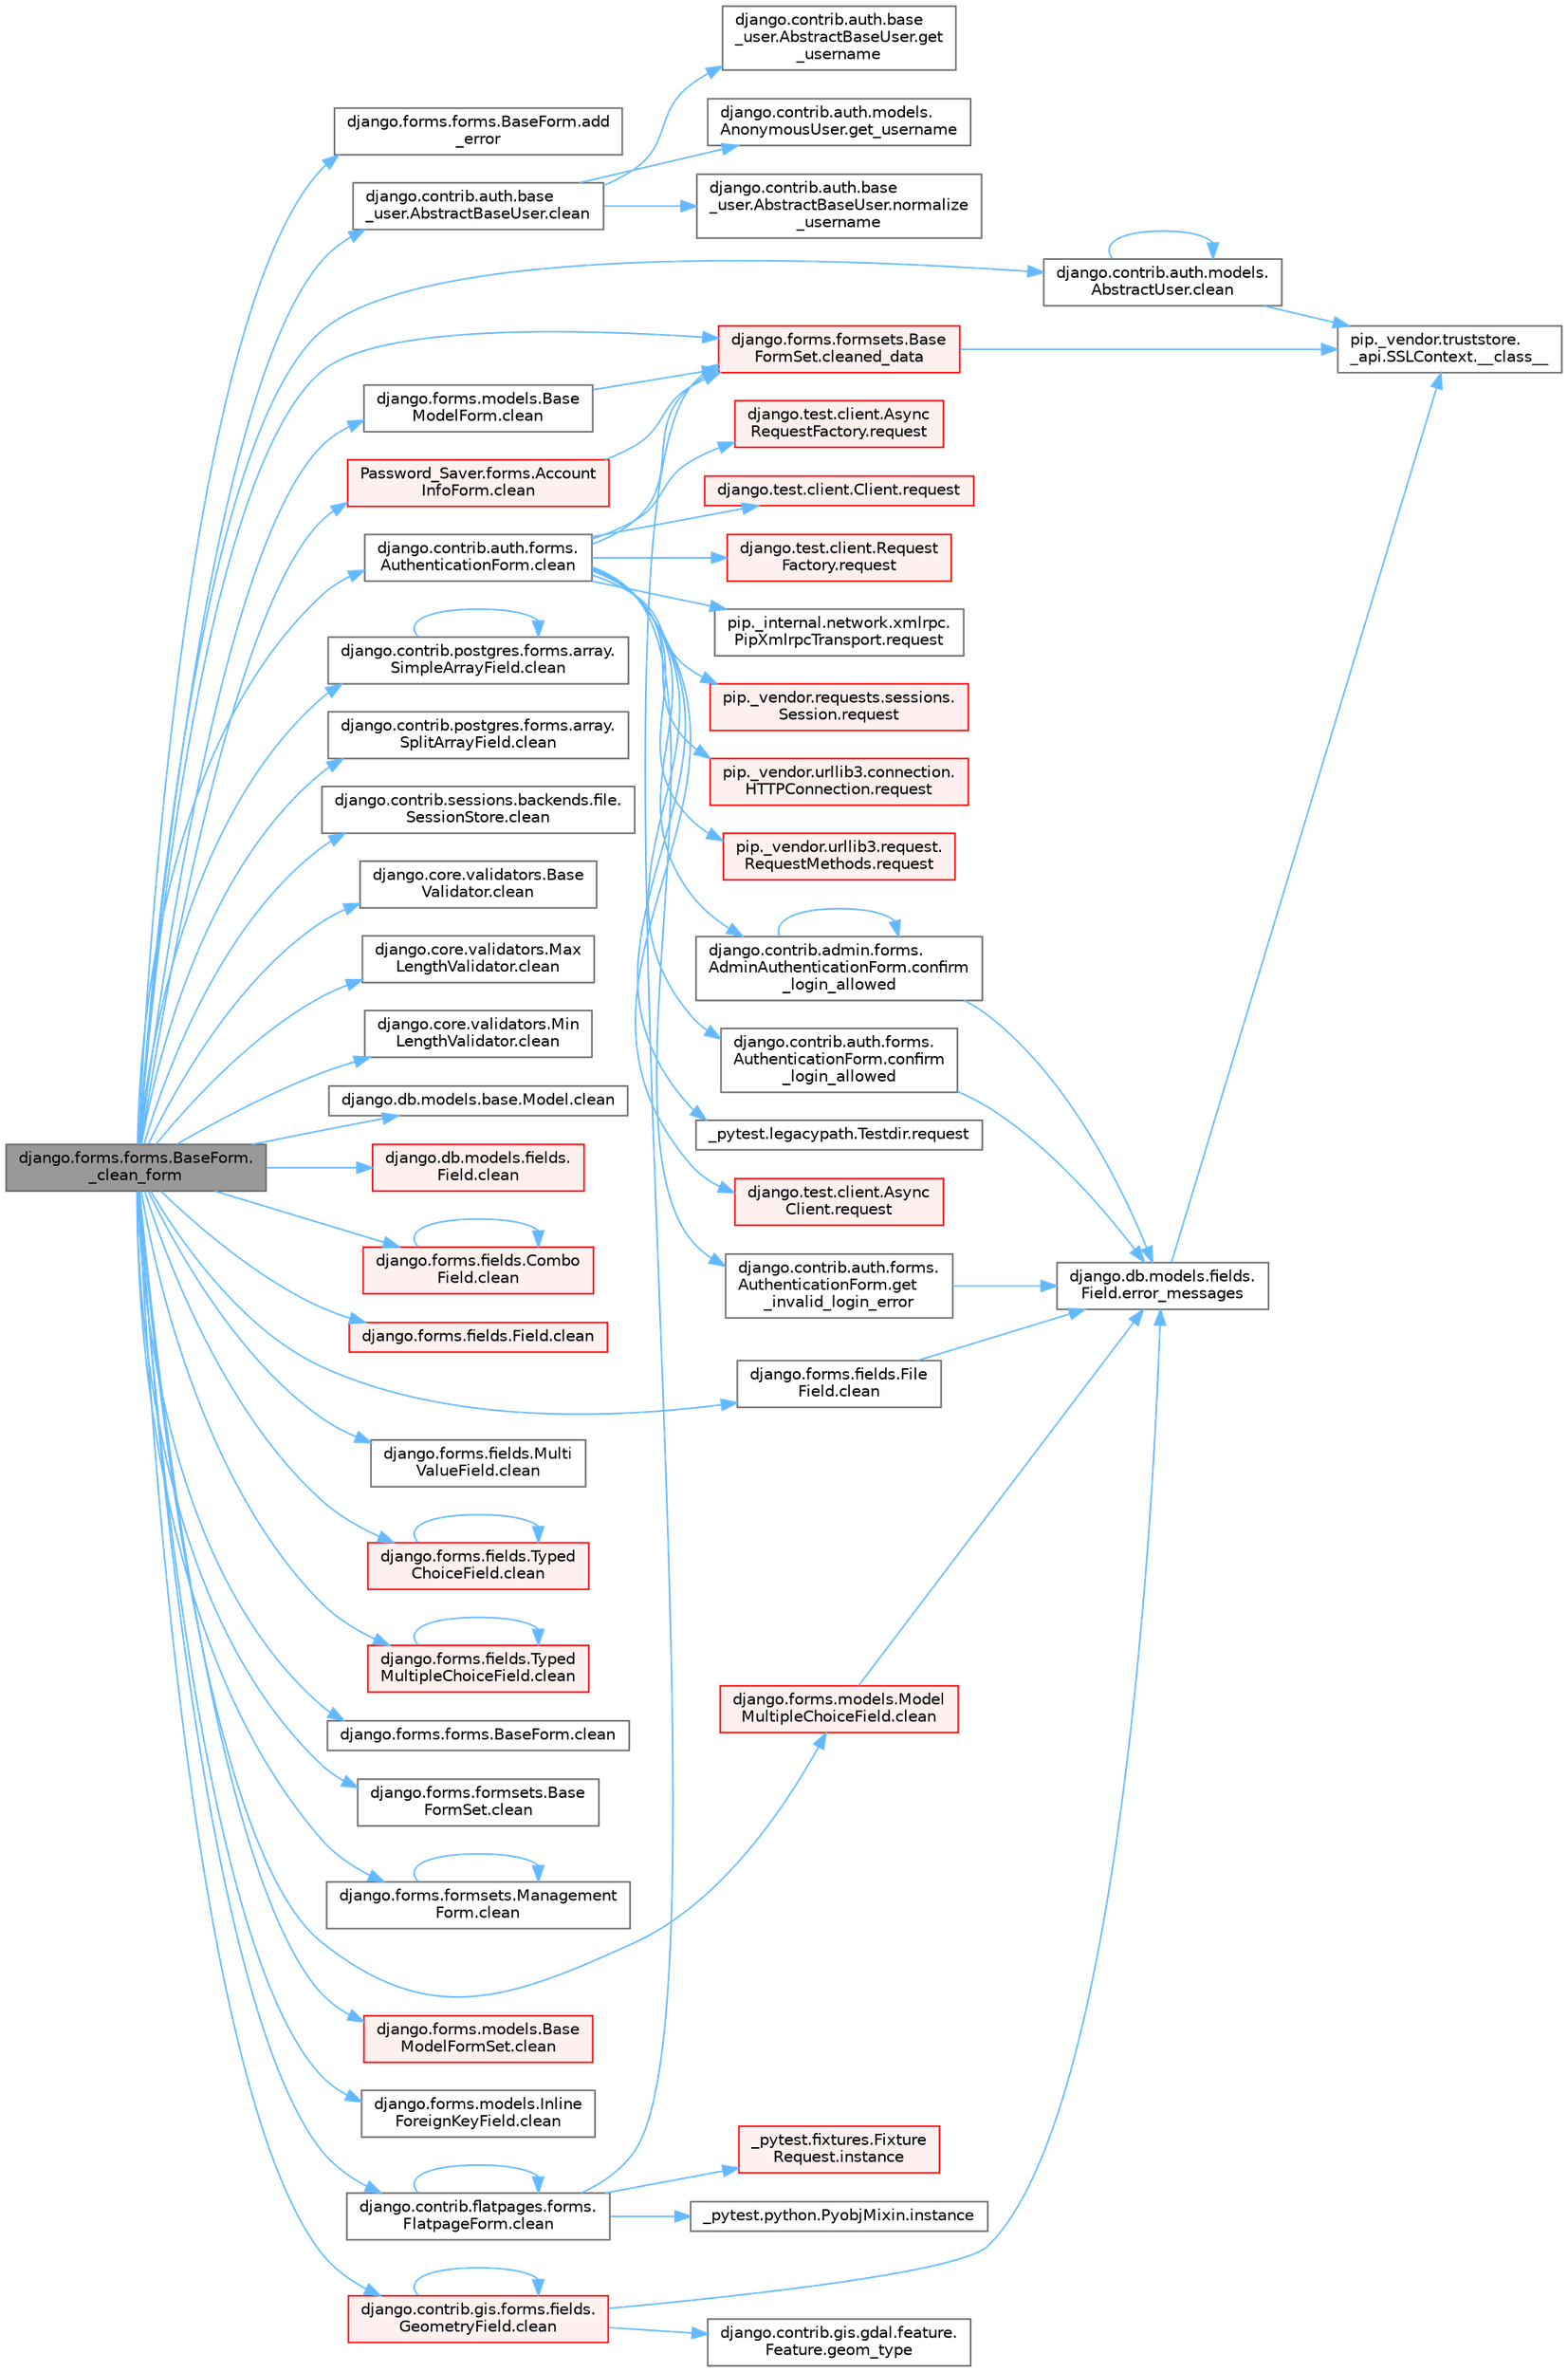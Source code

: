 digraph "django.forms.forms.BaseForm._clean_form"
{
 // LATEX_PDF_SIZE
  bgcolor="transparent";
  edge [fontname=Helvetica,fontsize=10,labelfontname=Helvetica,labelfontsize=10];
  node [fontname=Helvetica,fontsize=10,shape=box,height=0.2,width=0.4];
  rankdir="LR";
  Node1 [id="Node000001",label="django.forms.forms.BaseForm.\l_clean_form",height=0.2,width=0.4,color="gray40", fillcolor="grey60", style="filled", fontcolor="black",tooltip=" "];
  Node1 -> Node2 [id="edge1_Node000001_Node000002",color="steelblue1",style="solid",tooltip=" "];
  Node2 [id="Node000002",label="django.forms.forms.BaseForm.add\l_error",height=0.2,width=0.4,color="grey40", fillcolor="white", style="filled",URL="$classdjango_1_1forms_1_1forms_1_1_base_form.html#a5cbbf21794ad0aea15ce6b4d69c9f987",tooltip=" "];
  Node1 -> Node3 [id="edge2_Node000001_Node000003",color="steelblue1",style="solid",tooltip=" "];
  Node3 [id="Node000003",label="django.contrib.auth.base\l_user.AbstractBaseUser.clean",height=0.2,width=0.4,color="grey40", fillcolor="white", style="filled",URL="$classdjango_1_1contrib_1_1auth_1_1base__user_1_1_abstract_base_user.html#a59a4f0bed1f43f2ba4e0a4302429ca48",tooltip=" "];
  Node3 -> Node4 [id="edge3_Node000003_Node000004",color="steelblue1",style="solid",tooltip=" "];
  Node4 [id="Node000004",label="django.contrib.auth.base\l_user.AbstractBaseUser.get\l_username",height=0.2,width=0.4,color="grey40", fillcolor="white", style="filled",URL="$classdjango_1_1contrib_1_1auth_1_1base__user_1_1_abstract_base_user.html#a59e1e079a96eaabb5eced6b641abb68d",tooltip=" "];
  Node3 -> Node5 [id="edge4_Node000003_Node000005",color="steelblue1",style="solid",tooltip=" "];
  Node5 [id="Node000005",label="django.contrib.auth.models.\lAnonymousUser.get_username",height=0.2,width=0.4,color="grey40", fillcolor="white", style="filled",URL="$classdjango_1_1contrib_1_1auth_1_1models_1_1_anonymous_user.html#a86dbddda41f2860bc0a6586f3e699e11",tooltip=" "];
  Node3 -> Node6 [id="edge5_Node000003_Node000006",color="steelblue1",style="solid",tooltip=" "];
  Node6 [id="Node000006",label="django.contrib.auth.base\l_user.AbstractBaseUser.normalize\l_username",height=0.2,width=0.4,color="grey40", fillcolor="white", style="filled",URL="$classdjango_1_1contrib_1_1auth_1_1base__user_1_1_abstract_base_user.html#a9092675d2e503e3e2521961d35c4c98f",tooltip=" "];
  Node1 -> Node7 [id="edge6_Node000001_Node000007",color="steelblue1",style="solid",tooltip=" "];
  Node7 [id="Node000007",label="django.contrib.auth.forms.\lAuthenticationForm.clean",height=0.2,width=0.4,color="grey40", fillcolor="white", style="filled",URL="$classdjango_1_1contrib_1_1auth_1_1forms_1_1_authentication_form.html#a92d28be6696caa8d1b7068eefe81793a",tooltip=" "];
  Node7 -> Node8 [id="edge7_Node000007_Node000008",color="steelblue1",style="solid",tooltip=" "];
  Node8 [id="Node000008",label="django.forms.formsets.Base\lFormSet.cleaned_data",height=0.2,width=0.4,color="red", fillcolor="#FFF0F0", style="filled",URL="$classdjango_1_1forms_1_1formsets_1_1_base_form_set.html#ae51d85dd3faa160668adba372c4e87f7",tooltip=" "];
  Node8 -> Node9 [id="edge8_Node000008_Node000009",color="steelblue1",style="solid",tooltip=" "];
  Node9 [id="Node000009",label="pip._vendor.truststore.\l_api.SSLContext.__class__",height=0.2,width=0.4,color="grey40", fillcolor="white", style="filled",URL="$classpip_1_1__vendor_1_1truststore_1_1__api_1_1_s_s_l_context.html#a530861514f31eabaa3f513557d6e66de",tooltip=" "];
  Node7 -> Node4522 [id="edge9_Node000007_Node004522",color="steelblue1",style="solid",tooltip=" "];
  Node4522 [id="Node004522",label="django.contrib.admin.forms.\lAdminAuthenticationForm.confirm\l_login_allowed",height=0.2,width=0.4,color="grey40", fillcolor="white", style="filled",URL="$classdjango_1_1contrib_1_1admin_1_1forms_1_1_admin_authentication_form.html#afccb40f25d8d2e0c40a791f6dd9972ab",tooltip=" "];
  Node4522 -> Node4522 [id="edge10_Node004522_Node004522",color="steelblue1",style="solid",tooltip=" "];
  Node4522 -> Node1727 [id="edge11_Node004522_Node001727",color="steelblue1",style="solid",tooltip=" "];
  Node1727 [id="Node001727",label="django.db.models.fields.\lField.error_messages",height=0.2,width=0.4,color="grey40", fillcolor="white", style="filled",URL="$classdjango_1_1db_1_1models_1_1fields_1_1_field.html#a9c8939045e11d9e49a0c355a333250ad",tooltip=" "];
  Node1727 -> Node9 [id="edge12_Node001727_Node000009",color="steelblue1",style="solid",tooltip=" "];
  Node7 -> Node4523 [id="edge13_Node000007_Node004523",color="steelblue1",style="solid",tooltip=" "];
  Node4523 [id="Node004523",label="django.contrib.auth.forms.\lAuthenticationForm.confirm\l_login_allowed",height=0.2,width=0.4,color="grey40", fillcolor="white", style="filled",URL="$classdjango_1_1contrib_1_1auth_1_1forms_1_1_authentication_form.html#aab30cb2c68e03c20db4c1e075e657337",tooltip=" "];
  Node4523 -> Node1727 [id="edge14_Node004523_Node001727",color="steelblue1",style="solid",tooltip=" "];
  Node7 -> Node4524 [id="edge15_Node000007_Node004524",color="steelblue1",style="solid",tooltip=" "];
  Node4524 [id="Node004524",label="django.contrib.auth.forms.\lAuthenticationForm.get\l_invalid_login_error",height=0.2,width=0.4,color="grey40", fillcolor="white", style="filled",URL="$classdjango_1_1contrib_1_1auth_1_1forms_1_1_authentication_form.html#a02f595b5dbf9a825a1d37549504f163f",tooltip=" "];
  Node4524 -> Node1727 [id="edge16_Node004524_Node001727",color="steelblue1",style="solid",tooltip=" "];
  Node7 -> Node522 [id="edge17_Node000007_Node000522",color="steelblue1",style="solid",tooltip=" "];
  Node522 [id="Node000522",label="_pytest.legacypath.Testdir.request",height=0.2,width=0.4,color="grey40", fillcolor="white", style="filled",URL="$class__pytest_1_1legacypath_1_1_testdir.html#a0e10c900efcd764da85254119e4d64c4",tooltip=" "];
  Node7 -> Node523 [id="edge18_Node000007_Node000523",color="steelblue1",style="solid",tooltip=" "];
  Node523 [id="Node000523",label="django.test.client.Async\lClient.request",height=0.2,width=0.4,color="red", fillcolor="#FFF0F0", style="filled",URL="$classdjango_1_1test_1_1client_1_1_async_client.html#a891cc2f6b81dcf3583bbbde8d21a713a",tooltip=" "];
  Node7 -> Node525 [id="edge19_Node000007_Node000525",color="steelblue1",style="solid",tooltip=" "];
  Node525 [id="Node000525",label="django.test.client.Async\lRequestFactory.request",height=0.2,width=0.4,color="red", fillcolor="#FFF0F0", style="filled",URL="$classdjango_1_1test_1_1client_1_1_async_request_factory.html#aab026845547a4c2d9203b8710b90f6cd",tooltip=" "];
  Node7 -> Node526 [id="edge20_Node000007_Node000526",color="steelblue1",style="solid",tooltip=" "];
  Node526 [id="Node000526",label="django.test.client.Client.request",height=0.2,width=0.4,color="red", fillcolor="#FFF0F0", style="filled",URL="$classdjango_1_1test_1_1client_1_1_client.html#a2f51c5251142ab6503937051936e33fa",tooltip=" "];
  Node7 -> Node941 [id="edge21_Node000007_Node000941",color="steelblue1",style="solid",tooltip=" "];
  Node941 [id="Node000941",label="django.test.client.Request\lFactory.request",height=0.2,width=0.4,color="red", fillcolor="#FFF0F0", style="filled",URL="$classdjango_1_1test_1_1client_1_1_request_factory.html#adae411ab0df6839c5364b647e4dc63ad",tooltip=" "];
  Node7 -> Node942 [id="edge22_Node000007_Node000942",color="steelblue1",style="solid",tooltip=" "];
  Node942 [id="Node000942",label="pip._internal.network.xmlrpc.\lPipXmlrpcTransport.request",height=0.2,width=0.4,color="grey40", fillcolor="white", style="filled",URL="$classpip_1_1__internal_1_1network_1_1xmlrpc_1_1_pip_xmlrpc_transport.html#a91d1ed180fbf8bcc25f6747a72614c5f",tooltip=" "];
  Node7 -> Node943 [id="edge23_Node000007_Node000943",color="steelblue1",style="solid",tooltip=" "];
  Node943 [id="Node000943",label="pip._vendor.requests.sessions.\lSession.request",height=0.2,width=0.4,color="red", fillcolor="#FFF0F0", style="filled",URL="$classpip_1_1__vendor_1_1requests_1_1sessions_1_1_session.html#a3dddfa16e93faa1a1a553936d913482b",tooltip=" "];
  Node7 -> Node1409 [id="edge24_Node000007_Node001409",color="steelblue1",style="solid",tooltip=" "];
  Node1409 [id="Node001409",label="pip._vendor.urllib3.connection.\lHTTPConnection.request",height=0.2,width=0.4,color="red", fillcolor="#FFF0F0", style="filled",URL="$classpip_1_1__vendor_1_1urllib3_1_1connection_1_1_h_t_t_p_connection.html#a67e552c4d242e4169bdf7319269a417f",tooltip=" "];
  Node7 -> Node1411 [id="edge25_Node000007_Node001411",color="steelblue1",style="solid",tooltip=" "];
  Node1411 [id="Node001411",label="pip._vendor.urllib3.request.\lRequestMethods.request",height=0.2,width=0.4,color="red", fillcolor="#FFF0F0", style="filled",URL="$classpip_1_1__vendor_1_1urllib3_1_1request_1_1_request_methods.html#a73541f2f0edc7df7413b043e33c69e7f",tooltip=" "];
  Node1 -> Node1722 [id="edge26_Node000001_Node001722",color="steelblue1",style="solid",tooltip=" "];
  Node1722 [id="Node001722",label="django.contrib.auth.models.\lAbstractUser.clean",height=0.2,width=0.4,color="grey40", fillcolor="white", style="filled",URL="$classdjango_1_1contrib_1_1auth_1_1models_1_1_abstract_user.html#ac8621484179e7de35ac40504cebf4d48",tooltip=" "];
  Node1722 -> Node9 [id="edge27_Node001722_Node000009",color="steelblue1",style="solid",tooltip=" "];
  Node1722 -> Node1722 [id="edge28_Node001722_Node001722",color="steelblue1",style="solid",tooltip=" "];
  Node1 -> Node1723 [id="edge29_Node000001_Node001723",color="steelblue1",style="solid",tooltip=" "];
  Node1723 [id="Node001723",label="django.contrib.flatpages.forms.\lFlatpageForm.clean",height=0.2,width=0.4,color="grey40", fillcolor="white", style="filled",URL="$classdjango_1_1contrib_1_1flatpages_1_1forms_1_1_flatpage_form.html#a0deb29d4415dbd84c765b5972de07e52",tooltip=" "];
  Node1723 -> Node1723 [id="edge30_Node001723_Node001723",color="steelblue1",style="solid",tooltip=" "];
  Node1723 -> Node8 [id="edge31_Node001723_Node000008",color="steelblue1",style="solid",tooltip=" "];
  Node1723 -> Node1724 [id="edge32_Node001723_Node001724",color="steelblue1",style="solid",tooltip=" "];
  Node1724 [id="Node001724",label="_pytest.fixtures.Fixture\lRequest.instance",height=0.2,width=0.4,color="red", fillcolor="#FFF0F0", style="filled",URL="$class__pytest_1_1fixtures_1_1_fixture_request.html#a99767730e6a0b8628f5a952a5c78cac7",tooltip=" "];
  Node1723 -> Node1725 [id="edge33_Node001723_Node001725",color="steelblue1",style="solid",tooltip=" "];
  Node1725 [id="Node001725",label="_pytest.python.PyobjMixin.instance",height=0.2,width=0.4,color="grey40", fillcolor="white", style="filled",URL="$class__pytest_1_1python_1_1_pyobj_mixin.html#a750e162576452afdd415a6973668b89b",tooltip=" "];
  Node1 -> Node1726 [id="edge34_Node000001_Node001726",color="steelblue1",style="solid",tooltip=" "];
  Node1726 [id="Node001726",label="django.contrib.gis.forms.fields.\lGeometryField.clean",height=0.2,width=0.4,color="red", fillcolor="#FFF0F0", style="filled",URL="$classdjango_1_1contrib_1_1gis_1_1forms_1_1fields_1_1_geometry_field.html#a63084801f88f56d55aed024be093f164",tooltip=" "];
  Node1726 -> Node1726 [id="edge35_Node001726_Node001726",color="steelblue1",style="solid",tooltip=" "];
  Node1726 -> Node1727 [id="edge36_Node001726_Node001727",color="steelblue1",style="solid",tooltip=" "];
  Node1726 -> Node1728 [id="edge37_Node001726_Node001728",color="steelblue1",style="solid",tooltip=" "];
  Node1728 [id="Node001728",label="django.contrib.gis.gdal.feature.\lFeature.geom_type",height=0.2,width=0.4,color="grey40", fillcolor="white", style="filled",URL="$classdjango_1_1contrib_1_1gis_1_1gdal_1_1feature_1_1_feature.html#a1da16c72a7210370c151e8f91f613297",tooltip=" "];
  Node1 -> Node1732 [id="edge38_Node000001_Node001732",color="steelblue1",style="solid",tooltip=" "];
  Node1732 [id="Node001732",label="django.contrib.postgres.forms.array.\lSimpleArrayField.clean",height=0.2,width=0.4,color="grey40", fillcolor="white", style="filled",URL="$classdjango_1_1contrib_1_1postgres_1_1forms_1_1array_1_1_simple_array_field.html#a82424da5ab8f95a4c386e6766207180f",tooltip=" "];
  Node1732 -> Node1732 [id="edge39_Node001732_Node001732",color="steelblue1",style="solid",tooltip=" "];
  Node1 -> Node1733 [id="edge40_Node000001_Node001733",color="steelblue1",style="solid",tooltip=" "];
  Node1733 [id="Node001733",label="django.contrib.postgres.forms.array.\lSplitArrayField.clean",height=0.2,width=0.4,color="grey40", fillcolor="white", style="filled",URL="$classdjango_1_1contrib_1_1postgres_1_1forms_1_1array_1_1_split_array_field.html#a7305e2f75d4ec14e94538badf734c016",tooltip=" "];
  Node1 -> Node1734 [id="edge41_Node000001_Node001734",color="steelblue1",style="solid",tooltip=" "];
  Node1734 [id="Node001734",label="django.contrib.sessions.backends.file.\lSessionStore.clean",height=0.2,width=0.4,color="grey40", fillcolor="white", style="filled",URL="$classdjango_1_1contrib_1_1sessions_1_1backends_1_1file_1_1_session_store.html#a28f0c5d9f6d9d68a66db594635d1067a",tooltip=" "];
  Node1 -> Node1735 [id="edge42_Node000001_Node001735",color="steelblue1",style="solid",tooltip=" "];
  Node1735 [id="Node001735",label="django.core.validators.Base\lValidator.clean",height=0.2,width=0.4,color="grey40", fillcolor="white", style="filled",URL="$classdjango_1_1core_1_1validators_1_1_base_validator.html#a40769b3df62a8fc2336911ce06c9d8eb",tooltip=" "];
  Node1 -> Node1736 [id="edge43_Node000001_Node001736",color="steelblue1",style="solid",tooltip=" "];
  Node1736 [id="Node001736",label="django.core.validators.Max\lLengthValidator.clean",height=0.2,width=0.4,color="grey40", fillcolor="white", style="filled",URL="$classdjango_1_1core_1_1validators_1_1_max_length_validator.html#a985df64dd473b452776067056f72e7d3",tooltip=" "];
  Node1 -> Node1737 [id="edge44_Node000001_Node001737",color="steelblue1",style="solid",tooltip=" "];
  Node1737 [id="Node001737",label="django.core.validators.Min\lLengthValidator.clean",height=0.2,width=0.4,color="grey40", fillcolor="white", style="filled",URL="$classdjango_1_1core_1_1validators_1_1_min_length_validator.html#a9daef459fd8e419cec854e7a58d090f0",tooltip=" "];
  Node1 -> Node1738 [id="edge45_Node000001_Node001738",color="steelblue1",style="solid",tooltip=" "];
  Node1738 [id="Node001738",label="django.db.models.base.Model.clean",height=0.2,width=0.4,color="grey40", fillcolor="white", style="filled",URL="$classdjango_1_1db_1_1models_1_1base_1_1_model.html#a0feceff0a338bf3f8b96a07c281b135f",tooltip=" "];
  Node1 -> Node1739 [id="edge46_Node000001_Node001739",color="steelblue1",style="solid",tooltip=" "];
  Node1739 [id="Node001739",label="django.db.models.fields.\lField.clean",height=0.2,width=0.4,color="red", fillcolor="#FFF0F0", style="filled",URL="$classdjango_1_1db_1_1models_1_1fields_1_1_field.html#a4882fa20e9148ee8315b937e9cea41bf",tooltip=" "];
  Node1 -> Node2183 [id="edge47_Node000001_Node002183",color="steelblue1",style="solid",tooltip=" "];
  Node2183 [id="Node002183",label="django.forms.fields.Combo\lField.clean",height=0.2,width=0.4,color="red", fillcolor="#FFF0F0", style="filled",URL="$classdjango_1_1forms_1_1fields_1_1_combo_field.html#aaffcccde28ec97a13aa4205495a394f2",tooltip=" "];
  Node2183 -> Node2183 [id="edge48_Node002183_Node002183",color="steelblue1",style="solid",tooltip=" "];
  Node1 -> Node2184 [id="edge49_Node000001_Node002184",color="steelblue1",style="solid",tooltip=" "];
  Node2184 [id="Node002184",label="django.forms.fields.Field.clean",height=0.2,width=0.4,color="red", fillcolor="#FFF0F0", style="filled",URL="$classdjango_1_1forms_1_1fields_1_1_field.html#aee75acad433887bd31c6f298ebd77195",tooltip=" "];
  Node1 -> Node2185 [id="edge50_Node000001_Node002185",color="steelblue1",style="solid",tooltip=" "];
  Node2185 [id="Node002185",label="django.forms.fields.File\lField.clean",height=0.2,width=0.4,color="grey40", fillcolor="white", style="filled",URL="$classdjango_1_1forms_1_1fields_1_1_file_field.html#a68e6282fc7292cdf9786a77a5810f899",tooltip=" "];
  Node2185 -> Node1727 [id="edge51_Node002185_Node001727",color="steelblue1",style="solid",tooltip=" "];
  Node1 -> Node2186 [id="edge52_Node000001_Node002186",color="steelblue1",style="solid",tooltip=" "];
  Node2186 [id="Node002186",label="django.forms.fields.Multi\lValueField.clean",height=0.2,width=0.4,color="grey40", fillcolor="white", style="filled",URL="$classdjango_1_1forms_1_1fields_1_1_multi_value_field.html#a4e59407804aed59de3a8c09686437305",tooltip=" "];
  Node1 -> Node2187 [id="edge53_Node000001_Node002187",color="steelblue1",style="solid",tooltip=" "];
  Node2187 [id="Node002187",label="django.forms.fields.Typed\lChoiceField.clean",height=0.2,width=0.4,color="red", fillcolor="#FFF0F0", style="filled",URL="$classdjango_1_1forms_1_1fields_1_1_typed_choice_field.html#ae835be564bb8e779259112a611f158c6",tooltip=" "];
  Node2187 -> Node2187 [id="edge54_Node002187_Node002187",color="steelblue1",style="solid",tooltip=" "];
  Node1 -> Node2190 [id="edge55_Node000001_Node002190",color="steelblue1",style="solid",tooltip=" "];
  Node2190 [id="Node002190",label="django.forms.fields.Typed\lMultipleChoiceField.clean",height=0.2,width=0.4,color="red", fillcolor="#FFF0F0", style="filled",URL="$classdjango_1_1forms_1_1fields_1_1_typed_multiple_choice_field.html#ac721f0fe8639c970f78ea14196da6214",tooltip=" "];
  Node2190 -> Node2190 [id="edge56_Node002190_Node002190",color="steelblue1",style="solid",tooltip=" "];
  Node1 -> Node2191 [id="edge57_Node000001_Node002191",color="steelblue1",style="solid",tooltip=" "];
  Node2191 [id="Node002191",label="django.forms.forms.BaseForm.clean",height=0.2,width=0.4,color="grey40", fillcolor="white", style="filled",URL="$classdjango_1_1forms_1_1forms_1_1_base_form.html#a9cd5e3ed9eb29195835e8b517ec76188",tooltip=" "];
  Node1 -> Node2192 [id="edge58_Node000001_Node002192",color="steelblue1",style="solid",tooltip=" "];
  Node2192 [id="Node002192",label="django.forms.formsets.Base\lFormSet.clean",height=0.2,width=0.4,color="grey40", fillcolor="white", style="filled",URL="$classdjango_1_1forms_1_1formsets_1_1_base_form_set.html#aba0b3a8a26d55fd89b3918f23470e59b",tooltip=" "];
  Node1 -> Node2193 [id="edge59_Node000001_Node002193",color="steelblue1",style="solid",tooltip=" "];
  Node2193 [id="Node002193",label="django.forms.formsets.Management\lForm.clean",height=0.2,width=0.4,color="grey40", fillcolor="white", style="filled",URL="$classdjango_1_1forms_1_1formsets_1_1_management_form.html#a833b74bd64aba848f8a7a49933354cbc",tooltip=" "];
  Node2193 -> Node2193 [id="edge60_Node002193_Node002193",color="steelblue1",style="solid",tooltip=" "];
  Node1 -> Node2194 [id="edge61_Node000001_Node002194",color="steelblue1",style="solid",tooltip=" "];
  Node2194 [id="Node002194",label="django.forms.models.Base\lModelForm.clean",height=0.2,width=0.4,color="grey40", fillcolor="white", style="filled",URL="$classdjango_1_1forms_1_1models_1_1_base_model_form.html#a6a374c3b609f402d6566b2ee3ff98672",tooltip=" "];
  Node2194 -> Node8 [id="edge62_Node002194_Node000008",color="steelblue1",style="solid",tooltip=" "];
  Node1 -> Node2195 [id="edge63_Node000001_Node002195",color="steelblue1",style="solid",tooltip=" "];
  Node2195 [id="Node002195",label="django.forms.models.Base\lModelFormSet.clean",height=0.2,width=0.4,color="red", fillcolor="#FFF0F0", style="filled",URL="$classdjango_1_1forms_1_1models_1_1_base_model_form_set.html#ad5d65e17ad34585bb486c82fe71e53d4",tooltip=" "];
  Node1 -> Node2206 [id="edge64_Node000001_Node002206",color="steelblue1",style="solid",tooltip=" "];
  Node2206 [id="Node002206",label="django.forms.models.Inline\lForeignKeyField.clean",height=0.2,width=0.4,color="grey40", fillcolor="white", style="filled",URL="$classdjango_1_1forms_1_1models_1_1_inline_foreign_key_field.html#af5ac6ecadad7fe3bff4e0c6e87379a53",tooltip=" "];
  Node1 -> Node2207 [id="edge65_Node000001_Node002207",color="steelblue1",style="solid",tooltip=" "];
  Node2207 [id="Node002207",label="django.forms.models.Model\lMultipleChoiceField.clean",height=0.2,width=0.4,color="red", fillcolor="#FFF0F0", style="filled",URL="$classdjango_1_1forms_1_1models_1_1_model_multiple_choice_field.html#a1159ba842771d9d57ba17557c99a9a2b",tooltip=" "];
  Node2207 -> Node1727 [id="edge66_Node002207_Node001727",color="steelblue1",style="solid",tooltip=" "];
  Node1 -> Node2219 [id="edge67_Node000001_Node002219",color="steelblue1",style="solid",tooltip=" "];
  Node2219 [id="Node002219",label="Password_Saver.forms.Account\lInfoForm.clean",height=0.2,width=0.4,color="red", fillcolor="#FFF0F0", style="filled",URL="$class_password___saver_1_1forms_1_1_account_info_form.html#a89126d6030ebafc64c8aeeb352113c54",tooltip=" "];
  Node2219 -> Node8 [id="edge68_Node002219_Node000008",color="steelblue1",style="solid",tooltip=" "];
  Node1 -> Node8 [id="edge69_Node000001_Node000008",color="steelblue1",style="solid",tooltip=" "];
}
